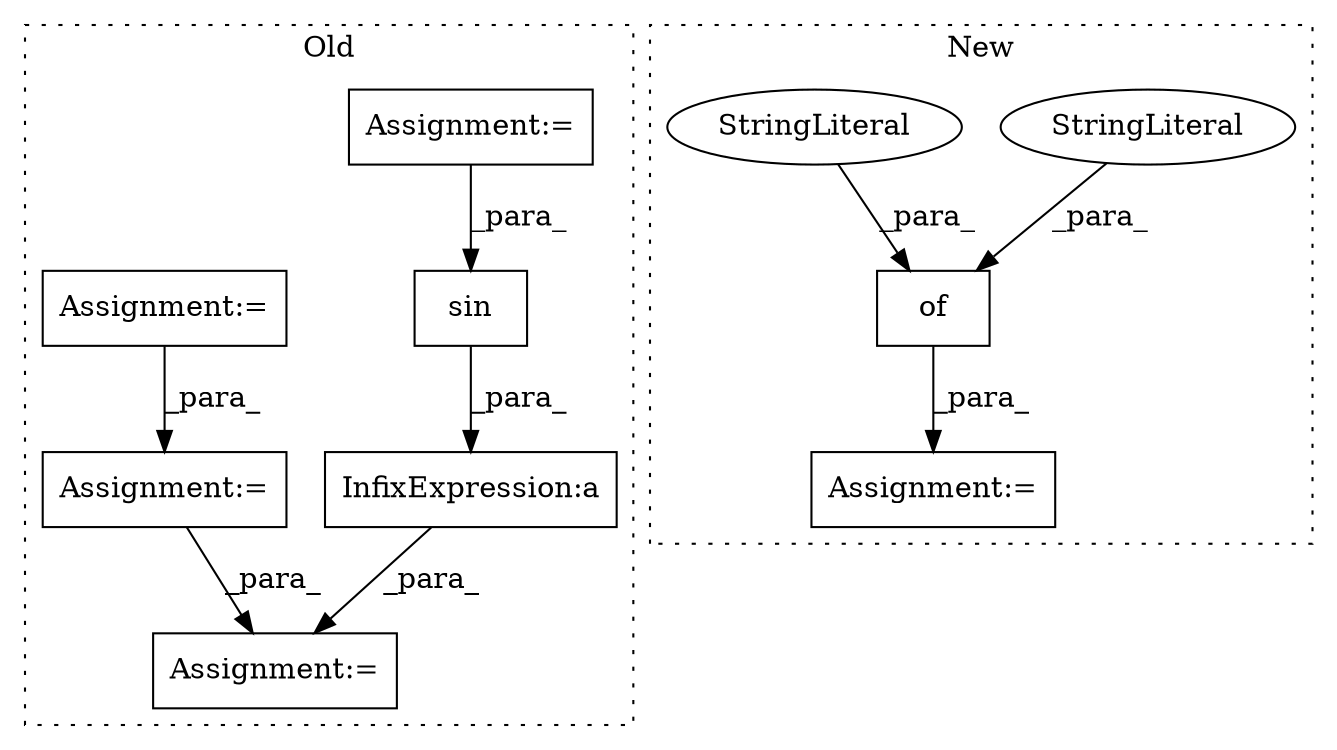 digraph G {
subgraph cluster0 {
1 [label="sin" a="32" s="935,985" l="4,1" shape="box"];
3 [label="InfixExpression:a" a="27" s="926" l="3" shape="box"];
4 [label="Assignment:=" a="7" s="1205" l="2" shape="box"];
7 [label="Assignment:=" a="7" s="874" l="1" shape="box"];
9 [label="Assignment:=" a="7" s="1039" l="1" shape="box"];
10 [label="Assignment:=" a="7" s="720" l="1" shape="box"];
label = "Old";
style="dotted";
}
subgraph cluster1 {
2 [label="of" a="32" s="840,914" l="3,1" shape="box"];
5 [label="StringLiteral" a="45" s="843" l="14" shape="ellipse"];
6 [label="StringLiteral" a="45" s="879" l="17" shape="ellipse"];
8 [label="Assignment:=" a="7" s="923" l="1" shape="box"];
label = "New";
style="dotted";
}
1 -> 3 [label="_para_"];
2 -> 8 [label="_para_"];
3 -> 4 [label="_para_"];
5 -> 2 [label="_para_"];
6 -> 2 [label="_para_"];
7 -> 1 [label="_para_"];
9 -> 4 [label="_para_"];
10 -> 9 [label="_para_"];
}